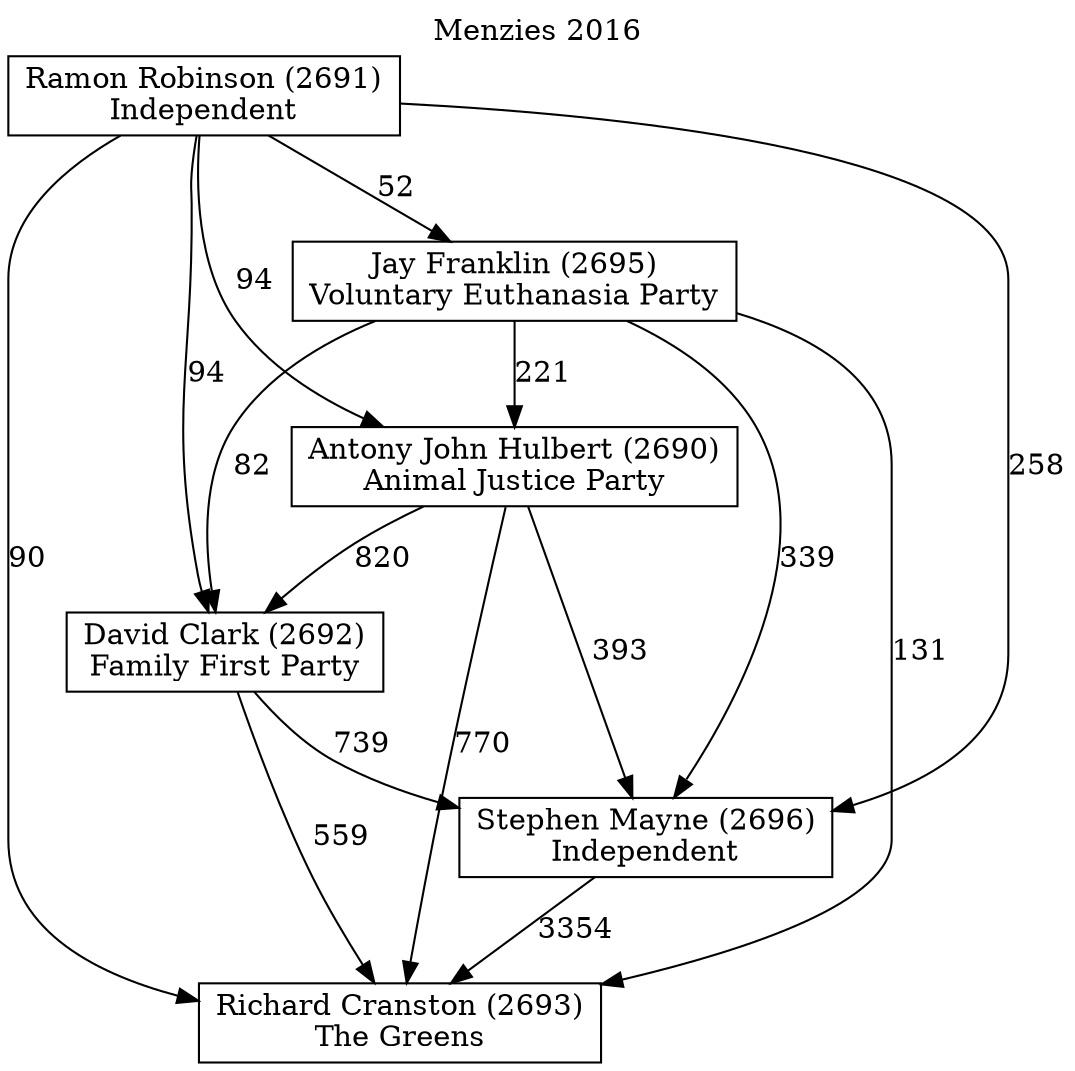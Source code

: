 // House preference flow
digraph "Richard Cranston (2693)_Menzies_2016" {
	graph [label="Menzies 2016" labelloc=t mclimit=10]
	node [shape=box]
	"Richard Cranston (2693)" [label="Richard Cranston (2693)
The Greens"]
	"Stephen Mayne (2696)" [label="Stephen Mayne (2696)
Independent"]
	"David Clark (2692)" [label="David Clark (2692)
Family First Party"]
	"Antony John Hulbert (2690)" [label="Antony John Hulbert (2690)
Animal Justice Party"]
	"Jay Franklin (2695)" [label="Jay Franklin (2695)
Voluntary Euthanasia Party"]
	"Ramon Robinson (2691)" [label="Ramon Robinson (2691)
Independent"]
	"Stephen Mayne (2696)" -> "Richard Cranston (2693)" [label=3354]
	"David Clark (2692)" -> "Stephen Mayne (2696)" [label=739]
	"Antony John Hulbert (2690)" -> "David Clark (2692)" [label=820]
	"Jay Franklin (2695)" -> "Antony John Hulbert (2690)" [label=221]
	"Ramon Robinson (2691)" -> "Jay Franklin (2695)" [label=52]
	"David Clark (2692)" -> "Richard Cranston (2693)" [label=559]
	"Antony John Hulbert (2690)" -> "Richard Cranston (2693)" [label=770]
	"Jay Franklin (2695)" -> "Richard Cranston (2693)" [label=131]
	"Ramon Robinson (2691)" -> "Richard Cranston (2693)" [label=90]
	"Ramon Robinson (2691)" -> "Antony John Hulbert (2690)" [label=94]
	"Jay Franklin (2695)" -> "David Clark (2692)" [label=82]
	"Ramon Robinson (2691)" -> "David Clark (2692)" [label=94]
	"Antony John Hulbert (2690)" -> "Stephen Mayne (2696)" [label=393]
	"Jay Franklin (2695)" -> "Stephen Mayne (2696)" [label=339]
	"Ramon Robinson (2691)" -> "Stephen Mayne (2696)" [label=258]
}
